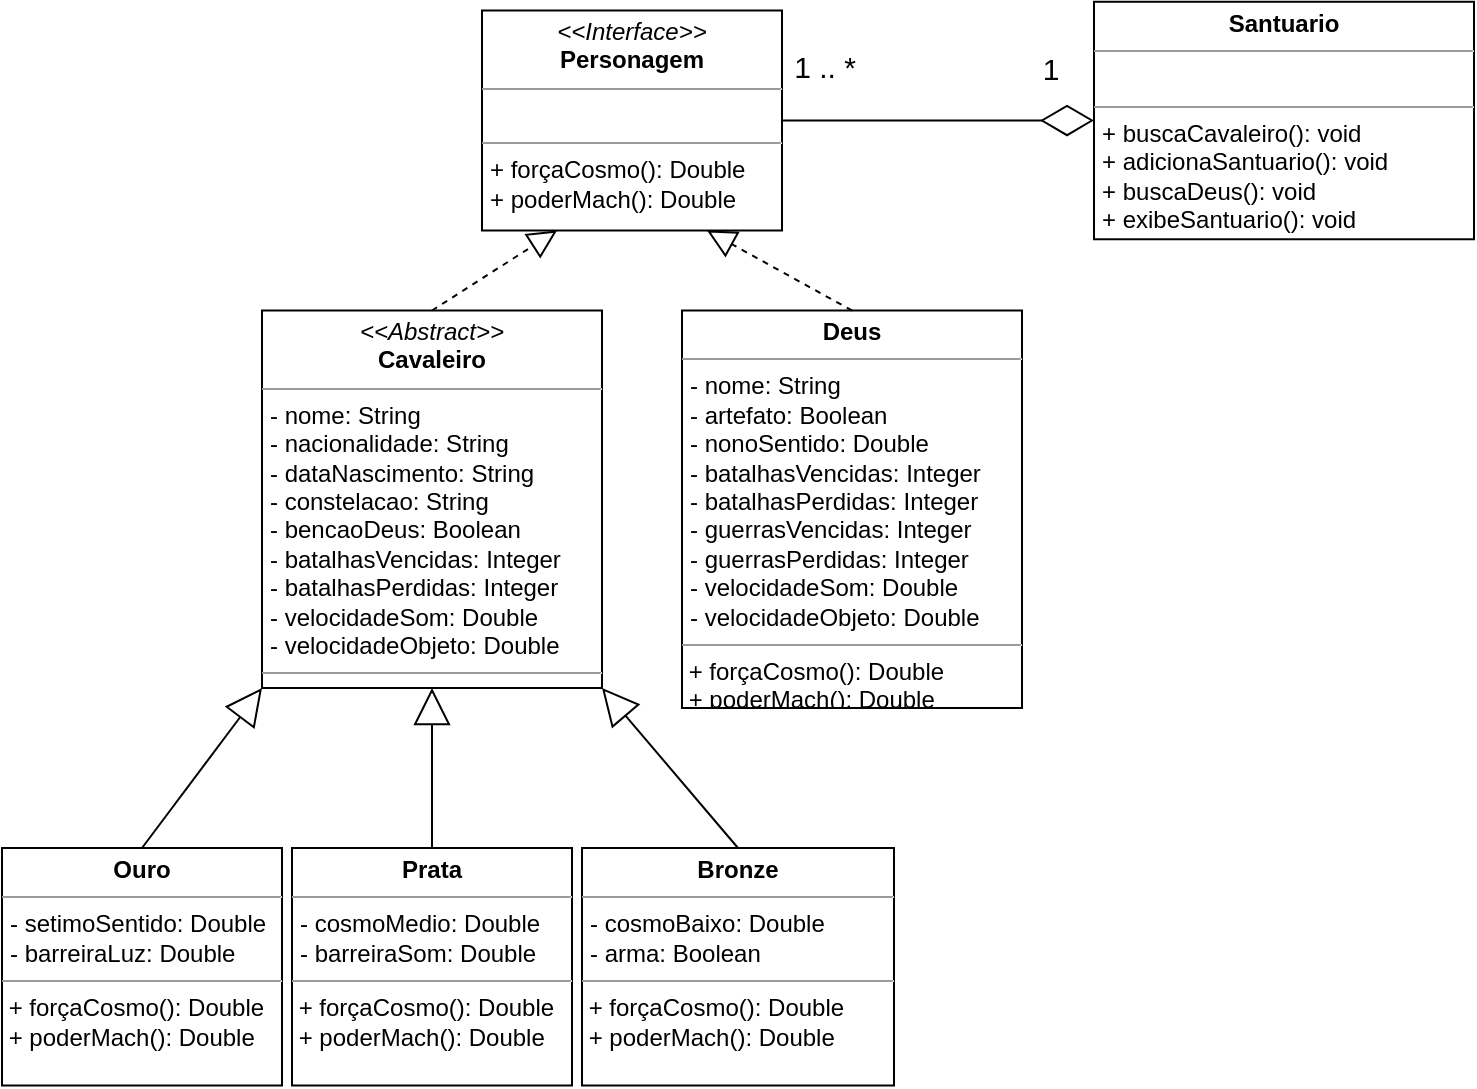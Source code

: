 <mxfile version="14.4.3" type="device"><diagram id="SAb6_3UrokIiT5bC0NXl" name="Page-1"><mxGraphModel dx="1422" dy="802" grid="1" gridSize="10" guides="1" tooltips="1" connect="1" arrows="1" fold="1" page="1" pageScale="1" pageWidth="827" pageHeight="1169" math="0" shadow="0"><root><mxCell id="0"/><mxCell id="1" parent="0"/><mxCell id="e-3UlToiW5EyiTxnNMmA-5" value="&lt;p style=&quot;margin: 0px ; margin-top: 4px ; text-align: center&quot;&gt;&lt;i&gt;&amp;lt;&amp;lt;Interface&amp;gt;&amp;gt;&lt;/i&gt;&lt;br&gt;&lt;b&gt;Personagem&lt;/b&gt;&lt;/p&gt;&lt;hr size=&quot;1&quot;&gt;&lt;p style=&quot;margin: 0px ; margin-left: 4px&quot;&gt;&lt;br&gt;&lt;/p&gt;&lt;hr size=&quot;1&quot;&gt;&lt;p style=&quot;margin: 0px ; margin-left: 4px&quot;&gt;+ forçaCosmo(): Double&lt;br&gt;+ poderMach(): Double&lt;/p&gt;" style="verticalAlign=top;align=left;overflow=fill;fontSize=12;fontFamily=Helvetica;html=1;" parent="1" vertex="1"><mxGeometry x="254" y="51.25" width="150" height="110" as="geometry"/></mxCell><mxCell id="e-3UlToiW5EyiTxnNMmA-6" value="&lt;p style=&quot;margin: 0px ; margin-top: 4px ; text-align: center&quot;&gt;&lt;i&gt;&amp;lt;&amp;lt;Abstract&amp;gt;&amp;gt;&lt;/i&gt;&lt;br&gt;&lt;b&gt;Cavaleiro&lt;/b&gt;&lt;/p&gt;&lt;hr size=&quot;1&quot;&gt;&lt;p style=&quot;margin: 0px ; margin-left: 4px&quot;&gt;- nome: String&lt;br&gt;- nacionalidade: String&lt;/p&gt;&lt;p style=&quot;margin: 0px ; margin-left: 4px&quot;&gt;- dataNascimento: String&lt;/p&gt;&lt;p style=&quot;margin: 0px ; margin-left: 4px&quot;&gt;- constelacao: String&lt;/p&gt;&lt;p style=&quot;margin: 0px ; margin-left: 4px&quot;&gt;- bencaoDeus: Boolean&lt;/p&gt;&lt;p style=&quot;margin: 0px ; margin-left: 4px&quot;&gt;- batalhasVencidas: Integer&lt;br&gt;- batalhasPerdidas: Integer&lt;/p&gt;&lt;p style=&quot;margin: 0px 0px 0px 4px&quot;&gt;- velocidadeSom: Double&lt;/p&gt;&lt;p style=&quot;margin: 0px 0px 0px 4px&quot;&gt;- velocidadeObjeto: Double&lt;/p&gt;&lt;hr size=&quot;1&quot;&gt;&lt;p style=&quot;margin: 0px ; margin-left: 4px&quot;&gt;&lt;br&gt;&lt;/p&gt;" style="verticalAlign=top;align=left;overflow=fill;fontSize=12;fontFamily=Helvetica;html=1;" parent="1" vertex="1"><mxGeometry x="144" y="201.25" width="170" height="188.75" as="geometry"/></mxCell><mxCell id="e-3UlToiW5EyiTxnNMmA-7" value="&lt;p style=&quot;margin: 0px ; margin-top: 4px ; text-align: center&quot;&gt;&lt;b&gt;Deus&lt;/b&gt;&lt;/p&gt;&lt;hr size=&quot;1&quot;&gt;&lt;p style=&quot;margin: 0px ; margin-left: 4px&quot;&gt;- nome: String&lt;br&gt;- artefato: Boolean&lt;/p&gt;&lt;p style=&quot;margin: 0px ; margin-left: 4px&quot;&gt;- nonoSentido: Double&lt;/p&gt;&lt;p style=&quot;margin: 0px ; margin-left: 4px&quot;&gt;- batalhasVencidas: Integer&lt;br&gt;- batalhasPerdidas: Integer&lt;br&gt;&lt;/p&gt;&lt;p style=&quot;margin: 0px ; margin-left: 4px&quot;&gt;- guerrasVencidas: Integer&lt;/p&gt;&lt;p style=&quot;margin: 0px ; margin-left: 4px&quot;&gt;- guerrasPerdidas: Integer&lt;/p&gt;&lt;p style=&quot;margin: 0px ; margin-left: 4px&quot;&gt;- velocidadeSom: Double&lt;/p&gt;&lt;p style=&quot;margin: 0px ; margin-left: 4px&quot;&gt;- velocidadeObjeto: Double&lt;/p&gt;&lt;hr size=&quot;1&quot;&gt;&amp;nbsp;+ forçaCosmo(): Double&lt;br&gt;&amp;nbsp;+ poderMach(): Double&lt;br&gt;" style="verticalAlign=top;align=left;overflow=fill;fontSize=12;fontFamily=Helvetica;html=1;" parent="1" vertex="1"><mxGeometry x="354" y="201.25" width="170" height="198.75" as="geometry"/></mxCell><mxCell id="e-3UlToiW5EyiTxnNMmA-8" value="&lt;p style=&quot;margin: 0px ; margin-top: 4px ; text-align: center&quot;&gt;&lt;b&gt;Bronze&lt;/b&gt;&lt;/p&gt;&lt;hr size=&quot;1&quot;&gt;&lt;p style=&quot;margin: 0px ; margin-left: 4px&quot;&gt;- cosmoBaixo: Double&lt;/p&gt;&lt;p style=&quot;margin: 0px ; margin-left: 4px&quot;&gt;&lt;span&gt;- arma: Boolean&lt;/span&gt;&lt;/p&gt;&lt;hr size=&quot;1&quot;&gt;&amp;nbsp;+ forçaCosmo(): Double&lt;br&gt;&amp;nbsp;+ poderMach(): Double&lt;br&gt;&amp;nbsp;" style="verticalAlign=top;align=left;overflow=fill;fontSize=12;fontFamily=Helvetica;html=1;" parent="1" vertex="1"><mxGeometry x="304" y="470" width="156" height="118.75" as="geometry"/></mxCell><mxCell id="e-3UlToiW5EyiTxnNMmA-9" value="&lt;p style=&quot;margin: 0px ; margin-top: 4px ; text-align: center&quot;&gt;&lt;b&gt;Prata&lt;/b&gt;&lt;/p&gt;&lt;hr size=&quot;1&quot;&gt;&lt;p style=&quot;margin: 0px ; margin-left: 4px&quot;&gt;- cosmoMedio: Double&lt;br&gt;- barreiraSom: Double&lt;/p&gt;&lt;hr size=&quot;1&quot;&gt;&amp;nbsp;+ forçaCosmo(): Double&lt;br&gt;&amp;nbsp;+ poderMach(): Double&lt;br&gt;&amp;nbsp;" style="verticalAlign=top;align=left;overflow=fill;fontSize=12;fontFamily=Helvetica;html=1;" parent="1" vertex="1"><mxGeometry x="159" y="470" width="140" height="118.75" as="geometry"/></mxCell><mxCell id="e-3UlToiW5EyiTxnNMmA-10" value="&lt;p style=&quot;margin: 0px ; margin-top: 4px ; text-align: center&quot;&gt;&lt;b&gt;Ouro&lt;/b&gt;&lt;/p&gt;&lt;hr size=&quot;1&quot;&gt;&lt;p style=&quot;margin: 0px ; margin-left: 4px&quot;&gt;- setimoSentido: Double&lt;/p&gt;&lt;p style=&quot;margin: 0px ; margin-left: 4px&quot;&gt;- barreiraLuz: Double&lt;/p&gt;&lt;hr size=&quot;1&quot;&gt;&amp;nbsp;+ forçaCosmo(): Double&lt;br&gt;&amp;nbsp;+ poderMach(): Double&lt;br&gt;" style="verticalAlign=top;align=left;overflow=fill;fontSize=12;fontFamily=Helvetica;html=1;" parent="1" vertex="1"><mxGeometry x="14" y="470" width="140" height="118.75" as="geometry"/></mxCell><mxCell id="e-3UlToiW5EyiTxnNMmA-13" value="" style="endArrow=block;dashed=1;endFill=0;endSize=12;html=1;entryX=0.75;entryY=1;entryDx=0;entryDy=0;exitX=0.5;exitY=0;exitDx=0;exitDy=0;" parent="1" source="e-3UlToiW5EyiTxnNMmA-7" target="e-3UlToiW5EyiTxnNMmA-5" edge="1"><mxGeometry width="160" relative="1" as="geometry"><mxPoint x="414" y="401.25" as="sourcePoint"/><mxPoint x="574" y="401.25" as="targetPoint"/></mxGeometry></mxCell><mxCell id="e-3UlToiW5EyiTxnNMmA-14" value="" style="endArrow=block;dashed=1;endFill=0;endSize=12;html=1;entryX=0.25;entryY=1;entryDx=0;entryDy=0;exitX=0.5;exitY=0;exitDx=0;exitDy=0;" parent="1" source="e-3UlToiW5EyiTxnNMmA-6" target="e-3UlToiW5EyiTxnNMmA-5" edge="1"><mxGeometry width="160" relative="1" as="geometry"><mxPoint x="354.5" y="281.25" as="sourcePoint"/><mxPoint x="294" y="231.25" as="targetPoint"/></mxGeometry></mxCell><mxCell id="e-3UlToiW5EyiTxnNMmA-15" value="" style="endArrow=block;endSize=16;endFill=0;html=1;entryX=0;entryY=1;entryDx=0;entryDy=0;exitX=0.5;exitY=0;exitDx=0;exitDy=0;" parent="1" source="e-3UlToiW5EyiTxnNMmA-10" target="e-3UlToiW5EyiTxnNMmA-6" edge="1"><mxGeometry width="160" relative="1" as="geometry"><mxPoint x="-56" y="471.25" as="sourcePoint"/><mxPoint x="104" y="471.25" as="targetPoint"/></mxGeometry></mxCell><mxCell id="e-3UlToiW5EyiTxnNMmA-16" value="" style="endArrow=block;endSize=16;endFill=0;html=1;entryX=0.5;entryY=1;entryDx=0;entryDy=0;exitX=0.5;exitY=0;exitDx=0;exitDy=0;" parent="1" source="e-3UlToiW5EyiTxnNMmA-9" target="e-3UlToiW5EyiTxnNMmA-6" edge="1"><mxGeometry width="160" relative="1" as="geometry"><mxPoint x="74" y="511.25" as="sourcePoint"/><mxPoint x="214.5" y="431.25" as="targetPoint"/></mxGeometry></mxCell><mxCell id="e-3UlToiW5EyiTxnNMmA-17" value="" style="endArrow=block;endSize=16;endFill=0;html=1;entryX=1;entryY=1;entryDx=0;entryDy=0;exitX=0.5;exitY=0;exitDx=0;exitDy=0;" parent="1" source="e-3UlToiW5EyiTxnNMmA-8" target="e-3UlToiW5EyiTxnNMmA-6" edge="1"><mxGeometry width="160" relative="1" as="geometry"><mxPoint x="334" y="511.25" as="sourcePoint"/><mxPoint x="334" y="431.25" as="targetPoint"/></mxGeometry></mxCell><mxCell id="TUr0RweQtHM_Yk9rPvQi-1" value="&lt;p style=&quot;margin: 0px ; margin-top: 4px ; text-align: center&quot;&gt;&lt;b&gt;Santuario&lt;/b&gt;&lt;/p&gt;&lt;hr size=&quot;1&quot;&gt;&lt;p style=&quot;margin: 0px ; margin-left: 4px&quot;&gt;&lt;br&gt;&lt;/p&gt;&lt;hr size=&quot;1&quot;&gt;&lt;p style=&quot;margin: 0px ; margin-left: 4px&quot;&gt;+ buscaCavaleiro(): void&lt;br&gt;&lt;/p&gt;&lt;p style=&quot;margin: 0px ; margin-left: 4px&quot;&gt;+ adicionaSantuario(): void&lt;/p&gt;&lt;p style=&quot;margin: 0px ; margin-left: 4px&quot;&gt;+ buscaDeus(): void&lt;/p&gt;&lt;p style=&quot;margin: 0px ; margin-left: 4px&quot;&gt;+ exibeSantuario(): void&lt;/p&gt;" style="verticalAlign=top;align=left;overflow=fill;fontSize=12;fontFamily=Helvetica;html=1;" parent="1" vertex="1"><mxGeometry x="560" y="46.88" width="190" height="118.75" as="geometry"/></mxCell><mxCell id="TUr0RweQtHM_Yk9rPvQi-2" value="" style="endArrow=diamondThin;endFill=0;endSize=24;html=1;entryX=0;entryY=0.5;entryDx=0;entryDy=0;exitX=1;exitY=0.5;exitDx=0;exitDy=0;" parent="1" source="e-3UlToiW5EyiTxnNMmA-5" target="TUr0RweQtHM_Yk9rPvQi-1" edge="1"><mxGeometry width="160" relative="1" as="geometry"><mxPoint x="364" y="90" as="sourcePoint"/><mxPoint x="524" y="90" as="targetPoint"/></mxGeometry></mxCell><mxCell id="TUr0RweQtHM_Yk9rPvQi-3" value="&lt;font style=&quot;font-size: 15px&quot;&gt;1&lt;/font&gt;" style="edgeLabel;html=1;align=center;verticalAlign=middle;resizable=0;points=[];" parent="TUr0RweQtHM_Yk9rPvQi-2" vertex="1" connectable="0"><mxGeometry x="0.718" y="-1" relative="1" as="geometry"><mxPoint y="-27.25" as="offset"/></mxGeometry></mxCell><mxCell id="TUr0RweQtHM_Yk9rPvQi-4" value="&lt;font style=&quot;font-size: 15px&quot;&gt;1 .. *&lt;/font&gt;" style="edgeLabel;html=1;align=center;verticalAlign=middle;resizable=0;points=[];" parent="1" vertex="1" connectable="0"><mxGeometry x="490" y="80" as="geometry"><mxPoint x="-65" y="-1" as="offset"/></mxGeometry></mxCell></root></mxGraphModel></diagram></mxfile>